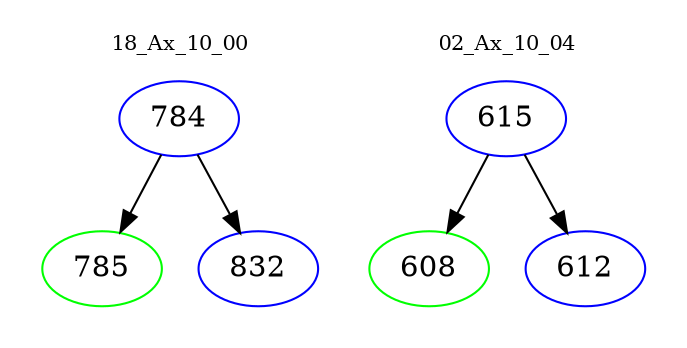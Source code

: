 digraph{
subgraph cluster_0 {
color = white
label = "18_Ax_10_00";
fontsize=10;
T0_784 [label="784", color="blue"]
T0_784 -> T0_785 [color="black"]
T0_785 [label="785", color="green"]
T0_784 -> T0_832 [color="black"]
T0_832 [label="832", color="blue"]
}
subgraph cluster_1 {
color = white
label = "02_Ax_10_04";
fontsize=10;
T1_615 [label="615", color="blue"]
T1_615 -> T1_608 [color="black"]
T1_608 [label="608", color="green"]
T1_615 -> T1_612 [color="black"]
T1_612 [label="612", color="blue"]
}
}
